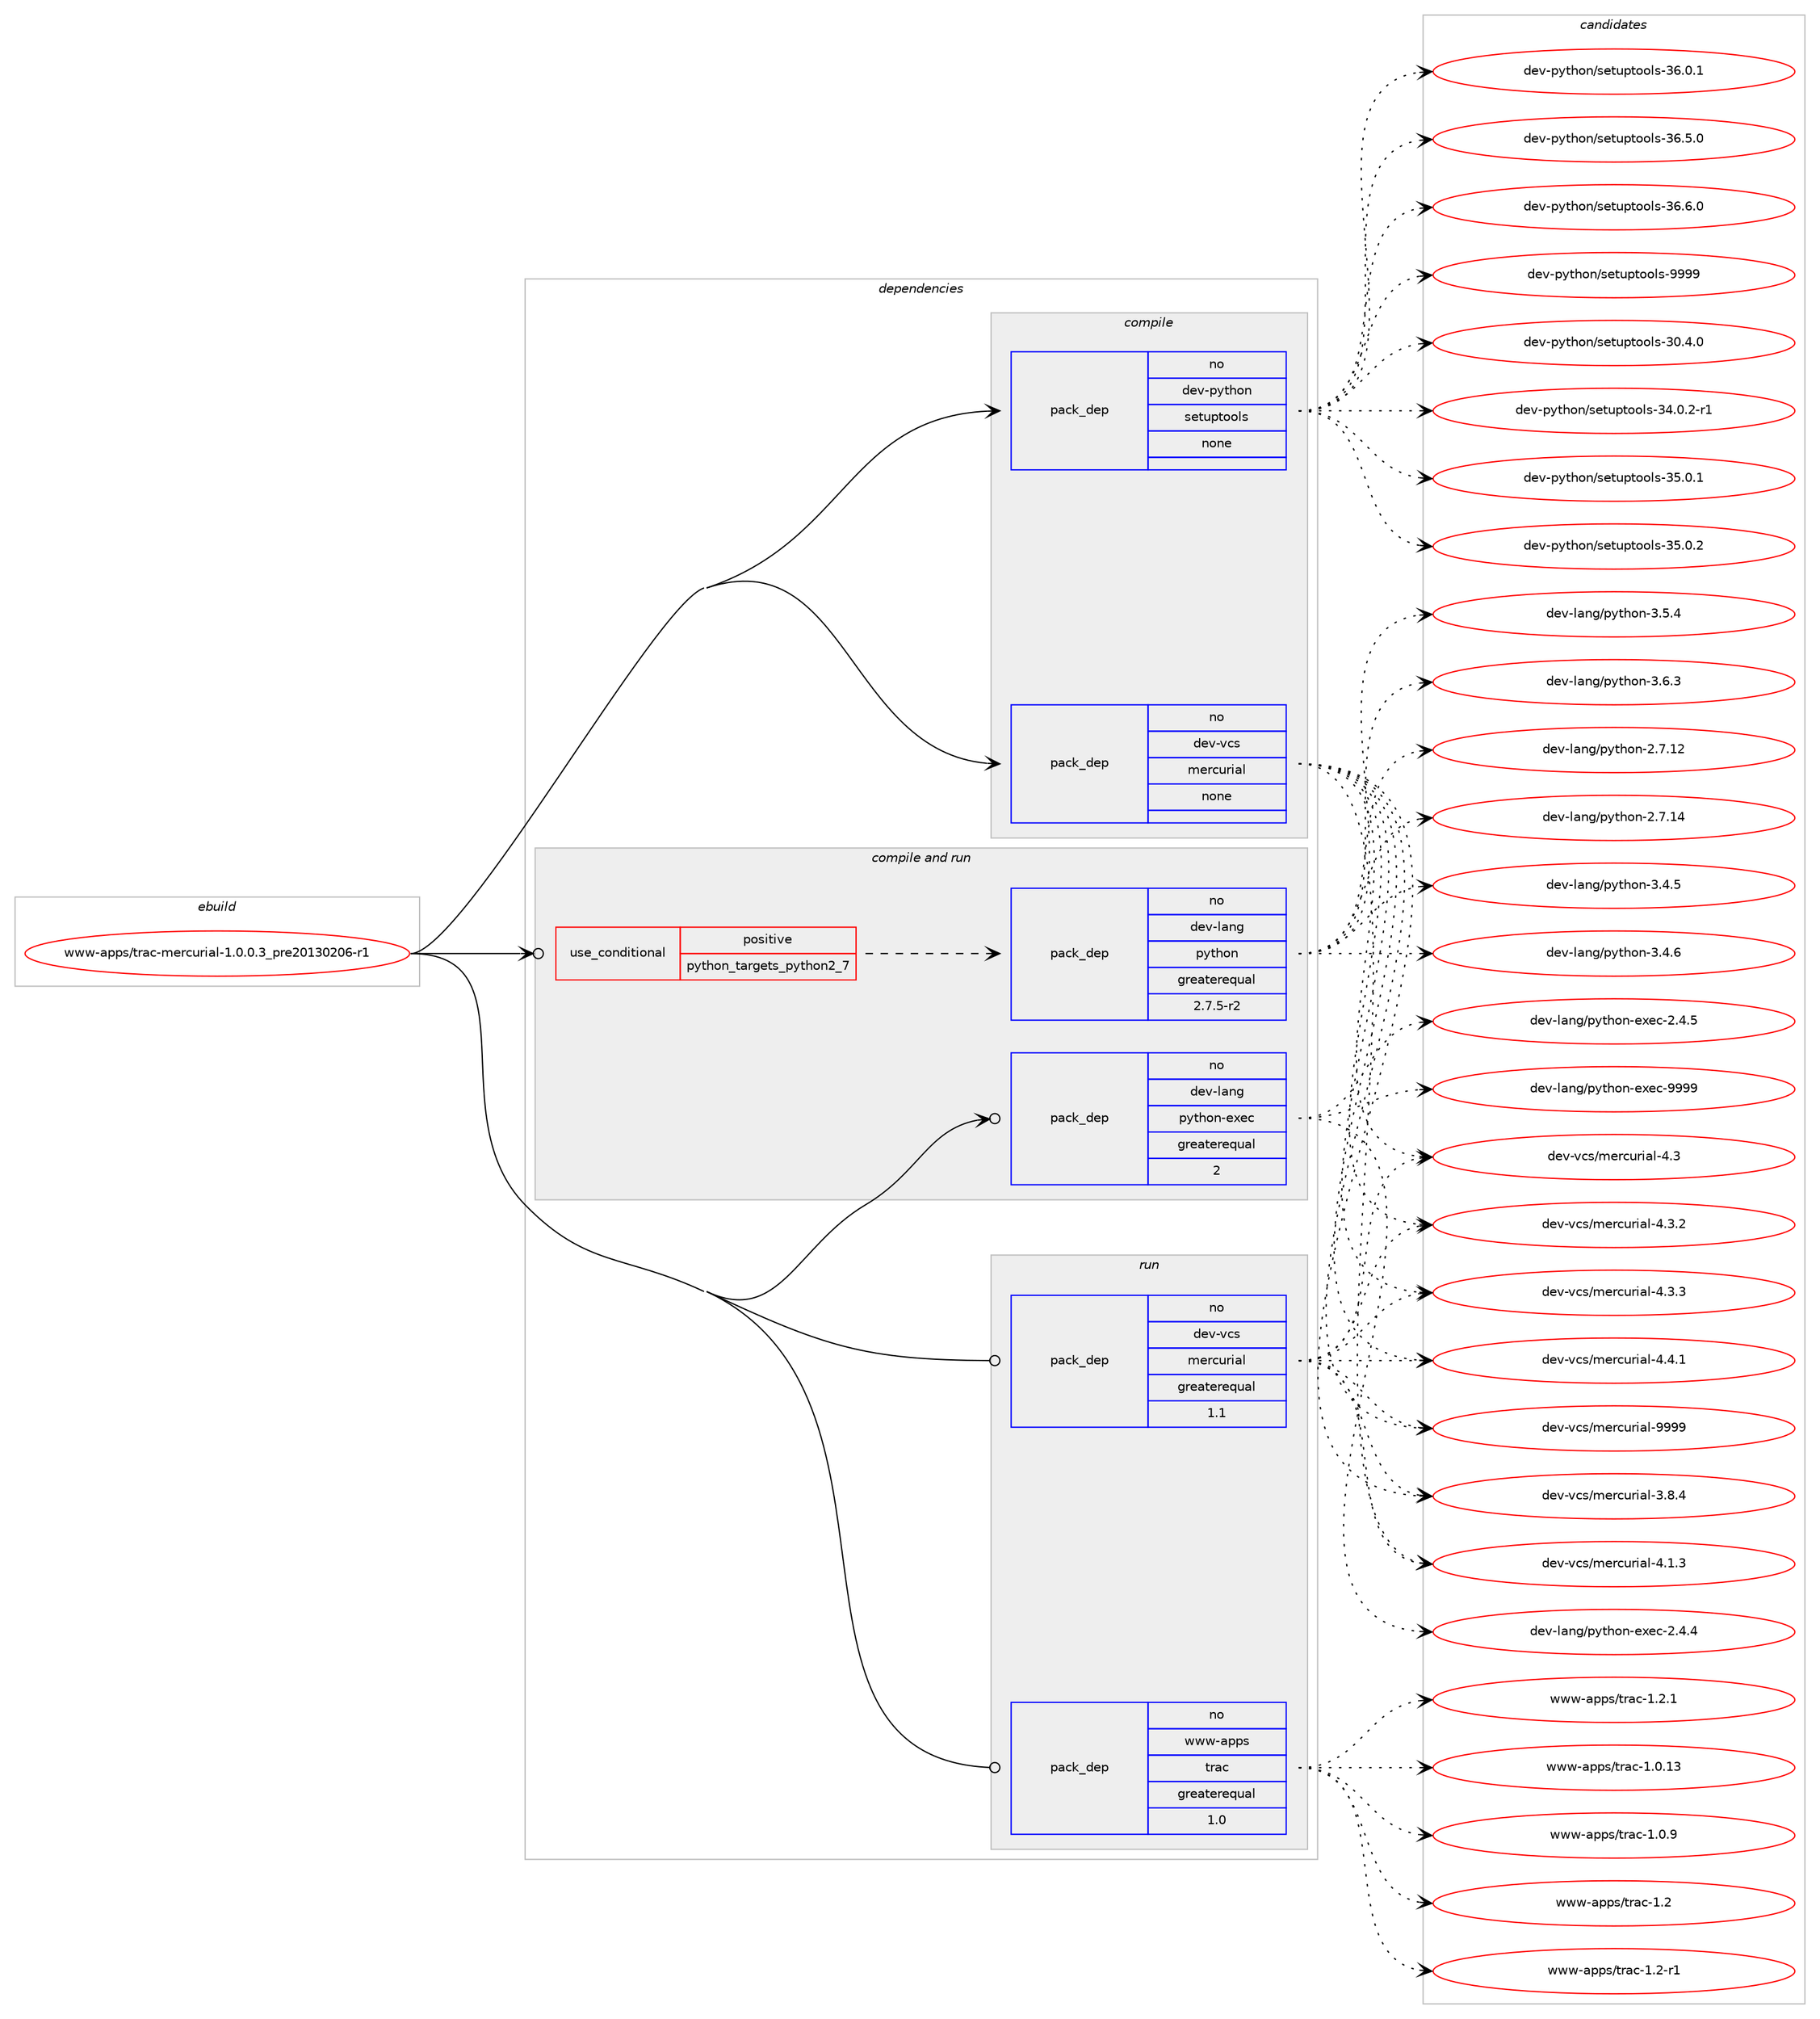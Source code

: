 digraph prolog {

# *************
# Graph options
# *************

newrank=true;
concentrate=true;
compound=true;
graph [rankdir=LR,fontname=Helvetica,fontsize=10,ranksep=1.5];#, ranksep=2.5, nodesep=0.2];
edge  [arrowhead=vee];
node  [fontname=Helvetica,fontsize=10];

# **********
# The ebuild
# **********

subgraph cluster_leftcol {
color=gray;
rank=same;
label=<<i>ebuild</i>>;
id [label="www-apps/trac-mercurial-1.0.0.3_pre20130206-r1", color=red, width=4, href="../www-apps/trac-mercurial-1.0.0.3_pre20130206-r1.svg"];
}

# ****************
# The dependencies
# ****************

subgraph cluster_midcol {
color=gray;
label=<<i>dependencies</i>>;
subgraph cluster_compile {
fillcolor="#eeeeee";
style=filled;
label=<<i>compile</i>>;
subgraph pack373753 {
dependency502693 [label=<<TABLE BORDER="0" CELLBORDER="1" CELLSPACING="0" CELLPADDING="4" WIDTH="220"><TR><TD ROWSPAN="6" CELLPADDING="30">pack_dep</TD></TR><TR><TD WIDTH="110">no</TD></TR><TR><TD>dev-python</TD></TR><TR><TD>setuptools</TD></TR><TR><TD>none</TD></TR><TR><TD></TD></TR></TABLE>>, shape=none, color=blue];
}
id:e -> dependency502693:w [weight=20,style="solid",arrowhead="vee"];
subgraph pack373754 {
dependency502694 [label=<<TABLE BORDER="0" CELLBORDER="1" CELLSPACING="0" CELLPADDING="4" WIDTH="220"><TR><TD ROWSPAN="6" CELLPADDING="30">pack_dep</TD></TR><TR><TD WIDTH="110">no</TD></TR><TR><TD>dev-vcs</TD></TR><TR><TD>mercurial</TD></TR><TR><TD>none</TD></TR><TR><TD></TD></TR></TABLE>>, shape=none, color=blue];
}
id:e -> dependency502694:w [weight=20,style="solid",arrowhead="vee"];
}
subgraph cluster_compileandrun {
fillcolor="#eeeeee";
style=filled;
label=<<i>compile and run</i>>;
subgraph cond119747 {
dependency502695 [label=<<TABLE BORDER="0" CELLBORDER="1" CELLSPACING="0" CELLPADDING="4"><TR><TD ROWSPAN="3" CELLPADDING="10">use_conditional</TD></TR><TR><TD>positive</TD></TR><TR><TD>python_targets_python2_7</TD></TR></TABLE>>, shape=none, color=red];
subgraph pack373755 {
dependency502696 [label=<<TABLE BORDER="0" CELLBORDER="1" CELLSPACING="0" CELLPADDING="4" WIDTH="220"><TR><TD ROWSPAN="6" CELLPADDING="30">pack_dep</TD></TR><TR><TD WIDTH="110">no</TD></TR><TR><TD>dev-lang</TD></TR><TR><TD>python</TD></TR><TR><TD>greaterequal</TD></TR><TR><TD>2.7.5-r2</TD></TR></TABLE>>, shape=none, color=blue];
}
dependency502695:e -> dependency502696:w [weight=20,style="dashed",arrowhead="vee"];
}
id:e -> dependency502695:w [weight=20,style="solid",arrowhead="odotvee"];
subgraph pack373756 {
dependency502697 [label=<<TABLE BORDER="0" CELLBORDER="1" CELLSPACING="0" CELLPADDING="4" WIDTH="220"><TR><TD ROWSPAN="6" CELLPADDING="30">pack_dep</TD></TR><TR><TD WIDTH="110">no</TD></TR><TR><TD>dev-lang</TD></TR><TR><TD>python-exec</TD></TR><TR><TD>greaterequal</TD></TR><TR><TD>2</TD></TR></TABLE>>, shape=none, color=blue];
}
id:e -> dependency502697:w [weight=20,style="solid",arrowhead="odotvee"];
}
subgraph cluster_run {
fillcolor="#eeeeee";
style=filled;
label=<<i>run</i>>;
subgraph pack373757 {
dependency502698 [label=<<TABLE BORDER="0" CELLBORDER="1" CELLSPACING="0" CELLPADDING="4" WIDTH="220"><TR><TD ROWSPAN="6" CELLPADDING="30">pack_dep</TD></TR><TR><TD WIDTH="110">no</TD></TR><TR><TD>dev-vcs</TD></TR><TR><TD>mercurial</TD></TR><TR><TD>greaterequal</TD></TR><TR><TD>1.1</TD></TR></TABLE>>, shape=none, color=blue];
}
id:e -> dependency502698:w [weight=20,style="solid",arrowhead="odot"];
subgraph pack373758 {
dependency502699 [label=<<TABLE BORDER="0" CELLBORDER="1" CELLSPACING="0" CELLPADDING="4" WIDTH="220"><TR><TD ROWSPAN="6" CELLPADDING="30">pack_dep</TD></TR><TR><TD WIDTH="110">no</TD></TR><TR><TD>www-apps</TD></TR><TR><TD>trac</TD></TR><TR><TD>greaterequal</TD></TR><TR><TD>1.0</TD></TR></TABLE>>, shape=none, color=blue];
}
id:e -> dependency502699:w [weight=20,style="solid",arrowhead="odot"];
}
}

# **************
# The candidates
# **************

subgraph cluster_choices {
rank=same;
color=gray;
label=<<i>candidates</i>>;

subgraph choice373753 {
color=black;
nodesep=1;
choice100101118451121211161041111104711510111611711211611111110811545514846524648 [label="dev-python/setuptools-30.4.0", color=red, width=4,href="../dev-python/setuptools-30.4.0.svg"];
choice1001011184511212111610411111047115101116117112116111111108115455152464846504511449 [label="dev-python/setuptools-34.0.2-r1", color=red, width=4,href="../dev-python/setuptools-34.0.2-r1.svg"];
choice100101118451121211161041111104711510111611711211611111110811545515346484649 [label="dev-python/setuptools-35.0.1", color=red, width=4,href="../dev-python/setuptools-35.0.1.svg"];
choice100101118451121211161041111104711510111611711211611111110811545515346484650 [label="dev-python/setuptools-35.0.2", color=red, width=4,href="../dev-python/setuptools-35.0.2.svg"];
choice100101118451121211161041111104711510111611711211611111110811545515446484649 [label="dev-python/setuptools-36.0.1", color=red, width=4,href="../dev-python/setuptools-36.0.1.svg"];
choice100101118451121211161041111104711510111611711211611111110811545515446534648 [label="dev-python/setuptools-36.5.0", color=red, width=4,href="../dev-python/setuptools-36.5.0.svg"];
choice100101118451121211161041111104711510111611711211611111110811545515446544648 [label="dev-python/setuptools-36.6.0", color=red, width=4,href="../dev-python/setuptools-36.6.0.svg"];
choice10010111845112121116104111110471151011161171121161111111081154557575757 [label="dev-python/setuptools-9999", color=red, width=4,href="../dev-python/setuptools-9999.svg"];
dependency502693:e -> choice100101118451121211161041111104711510111611711211611111110811545514846524648:w [style=dotted,weight="100"];
dependency502693:e -> choice1001011184511212111610411111047115101116117112116111111108115455152464846504511449:w [style=dotted,weight="100"];
dependency502693:e -> choice100101118451121211161041111104711510111611711211611111110811545515346484649:w [style=dotted,weight="100"];
dependency502693:e -> choice100101118451121211161041111104711510111611711211611111110811545515346484650:w [style=dotted,weight="100"];
dependency502693:e -> choice100101118451121211161041111104711510111611711211611111110811545515446484649:w [style=dotted,weight="100"];
dependency502693:e -> choice100101118451121211161041111104711510111611711211611111110811545515446534648:w [style=dotted,weight="100"];
dependency502693:e -> choice100101118451121211161041111104711510111611711211611111110811545515446544648:w [style=dotted,weight="100"];
dependency502693:e -> choice10010111845112121116104111110471151011161171121161111111081154557575757:w [style=dotted,weight="100"];
}
subgraph choice373754 {
color=black;
nodesep=1;
choice1001011184511899115471091011149911711410597108455146564652 [label="dev-vcs/mercurial-3.8.4", color=red, width=4,href="../dev-vcs/mercurial-3.8.4.svg"];
choice1001011184511899115471091011149911711410597108455246494651 [label="dev-vcs/mercurial-4.1.3", color=red, width=4,href="../dev-vcs/mercurial-4.1.3.svg"];
choice100101118451189911547109101114991171141059710845524651 [label="dev-vcs/mercurial-4.3", color=red, width=4,href="../dev-vcs/mercurial-4.3.svg"];
choice1001011184511899115471091011149911711410597108455246514650 [label="dev-vcs/mercurial-4.3.2", color=red, width=4,href="../dev-vcs/mercurial-4.3.2.svg"];
choice1001011184511899115471091011149911711410597108455246514651 [label="dev-vcs/mercurial-4.3.3", color=red, width=4,href="../dev-vcs/mercurial-4.3.3.svg"];
choice1001011184511899115471091011149911711410597108455246524649 [label="dev-vcs/mercurial-4.4.1", color=red, width=4,href="../dev-vcs/mercurial-4.4.1.svg"];
choice10010111845118991154710910111499117114105971084557575757 [label="dev-vcs/mercurial-9999", color=red, width=4,href="../dev-vcs/mercurial-9999.svg"];
dependency502694:e -> choice1001011184511899115471091011149911711410597108455146564652:w [style=dotted,weight="100"];
dependency502694:e -> choice1001011184511899115471091011149911711410597108455246494651:w [style=dotted,weight="100"];
dependency502694:e -> choice100101118451189911547109101114991171141059710845524651:w [style=dotted,weight="100"];
dependency502694:e -> choice1001011184511899115471091011149911711410597108455246514650:w [style=dotted,weight="100"];
dependency502694:e -> choice1001011184511899115471091011149911711410597108455246514651:w [style=dotted,weight="100"];
dependency502694:e -> choice1001011184511899115471091011149911711410597108455246524649:w [style=dotted,weight="100"];
dependency502694:e -> choice10010111845118991154710910111499117114105971084557575757:w [style=dotted,weight="100"];
}
subgraph choice373755 {
color=black;
nodesep=1;
choice10010111845108971101034711212111610411111045504655464950 [label="dev-lang/python-2.7.12", color=red, width=4,href="../dev-lang/python-2.7.12.svg"];
choice10010111845108971101034711212111610411111045504655464952 [label="dev-lang/python-2.7.14", color=red, width=4,href="../dev-lang/python-2.7.14.svg"];
choice100101118451089711010347112121116104111110455146524653 [label="dev-lang/python-3.4.5", color=red, width=4,href="../dev-lang/python-3.4.5.svg"];
choice100101118451089711010347112121116104111110455146524654 [label="dev-lang/python-3.4.6", color=red, width=4,href="../dev-lang/python-3.4.6.svg"];
choice100101118451089711010347112121116104111110455146534652 [label="dev-lang/python-3.5.4", color=red, width=4,href="../dev-lang/python-3.5.4.svg"];
choice100101118451089711010347112121116104111110455146544651 [label="dev-lang/python-3.6.3", color=red, width=4,href="../dev-lang/python-3.6.3.svg"];
dependency502696:e -> choice10010111845108971101034711212111610411111045504655464950:w [style=dotted,weight="100"];
dependency502696:e -> choice10010111845108971101034711212111610411111045504655464952:w [style=dotted,weight="100"];
dependency502696:e -> choice100101118451089711010347112121116104111110455146524653:w [style=dotted,weight="100"];
dependency502696:e -> choice100101118451089711010347112121116104111110455146524654:w [style=dotted,weight="100"];
dependency502696:e -> choice100101118451089711010347112121116104111110455146534652:w [style=dotted,weight="100"];
dependency502696:e -> choice100101118451089711010347112121116104111110455146544651:w [style=dotted,weight="100"];
}
subgraph choice373756 {
color=black;
nodesep=1;
choice1001011184510897110103471121211161041111104510112010199455046524652 [label="dev-lang/python-exec-2.4.4", color=red, width=4,href="../dev-lang/python-exec-2.4.4.svg"];
choice1001011184510897110103471121211161041111104510112010199455046524653 [label="dev-lang/python-exec-2.4.5", color=red, width=4,href="../dev-lang/python-exec-2.4.5.svg"];
choice10010111845108971101034711212111610411111045101120101994557575757 [label="dev-lang/python-exec-9999", color=red, width=4,href="../dev-lang/python-exec-9999.svg"];
dependency502697:e -> choice1001011184510897110103471121211161041111104510112010199455046524652:w [style=dotted,weight="100"];
dependency502697:e -> choice1001011184510897110103471121211161041111104510112010199455046524653:w [style=dotted,weight="100"];
dependency502697:e -> choice10010111845108971101034711212111610411111045101120101994557575757:w [style=dotted,weight="100"];
}
subgraph choice373757 {
color=black;
nodesep=1;
choice1001011184511899115471091011149911711410597108455146564652 [label="dev-vcs/mercurial-3.8.4", color=red, width=4,href="../dev-vcs/mercurial-3.8.4.svg"];
choice1001011184511899115471091011149911711410597108455246494651 [label="dev-vcs/mercurial-4.1.3", color=red, width=4,href="../dev-vcs/mercurial-4.1.3.svg"];
choice100101118451189911547109101114991171141059710845524651 [label="dev-vcs/mercurial-4.3", color=red, width=4,href="../dev-vcs/mercurial-4.3.svg"];
choice1001011184511899115471091011149911711410597108455246514650 [label="dev-vcs/mercurial-4.3.2", color=red, width=4,href="../dev-vcs/mercurial-4.3.2.svg"];
choice1001011184511899115471091011149911711410597108455246514651 [label="dev-vcs/mercurial-4.3.3", color=red, width=4,href="../dev-vcs/mercurial-4.3.3.svg"];
choice1001011184511899115471091011149911711410597108455246524649 [label="dev-vcs/mercurial-4.4.1", color=red, width=4,href="../dev-vcs/mercurial-4.4.1.svg"];
choice10010111845118991154710910111499117114105971084557575757 [label="dev-vcs/mercurial-9999", color=red, width=4,href="../dev-vcs/mercurial-9999.svg"];
dependency502698:e -> choice1001011184511899115471091011149911711410597108455146564652:w [style=dotted,weight="100"];
dependency502698:e -> choice1001011184511899115471091011149911711410597108455246494651:w [style=dotted,weight="100"];
dependency502698:e -> choice100101118451189911547109101114991171141059710845524651:w [style=dotted,weight="100"];
dependency502698:e -> choice1001011184511899115471091011149911711410597108455246514650:w [style=dotted,weight="100"];
dependency502698:e -> choice1001011184511899115471091011149911711410597108455246514651:w [style=dotted,weight="100"];
dependency502698:e -> choice1001011184511899115471091011149911711410597108455246524649:w [style=dotted,weight="100"];
dependency502698:e -> choice10010111845118991154710910111499117114105971084557575757:w [style=dotted,weight="100"];
}
subgraph choice373758 {
color=black;
nodesep=1;
choice119119119459711211211547116114979945494648464951 [label="www-apps/trac-1.0.13", color=red, width=4,href="../www-apps/trac-1.0.13.svg"];
choice1191191194597112112115471161149799454946484657 [label="www-apps/trac-1.0.9", color=red, width=4,href="../www-apps/trac-1.0.9.svg"];
choice119119119459711211211547116114979945494650 [label="www-apps/trac-1.2", color=red, width=4,href="../www-apps/trac-1.2.svg"];
choice1191191194597112112115471161149799454946504511449 [label="www-apps/trac-1.2-r1", color=red, width=4,href="../www-apps/trac-1.2-r1.svg"];
choice1191191194597112112115471161149799454946504649 [label="www-apps/trac-1.2.1", color=red, width=4,href="../www-apps/trac-1.2.1.svg"];
dependency502699:e -> choice119119119459711211211547116114979945494648464951:w [style=dotted,weight="100"];
dependency502699:e -> choice1191191194597112112115471161149799454946484657:w [style=dotted,weight="100"];
dependency502699:e -> choice119119119459711211211547116114979945494650:w [style=dotted,weight="100"];
dependency502699:e -> choice1191191194597112112115471161149799454946504511449:w [style=dotted,weight="100"];
dependency502699:e -> choice1191191194597112112115471161149799454946504649:w [style=dotted,weight="100"];
}
}

}
